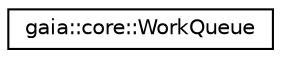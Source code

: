 digraph G
{
  edge [fontname="Helvetica",fontsize="10",labelfontname="Helvetica",labelfontsize="10"];
  node [fontname="Helvetica",fontsize="10",shape=record];
  rankdir=LR;
  Node1 [label="gaia::core::WorkQueue",height=0.2,width=0.4,color="black", fillcolor="white", style="filled",URL="$d2/d3e/classgaia_1_1core_1_1_work_queue.html",tooltip="This class provides an interface for representing a dispatch queue and methods that can be called to ..."];
}
